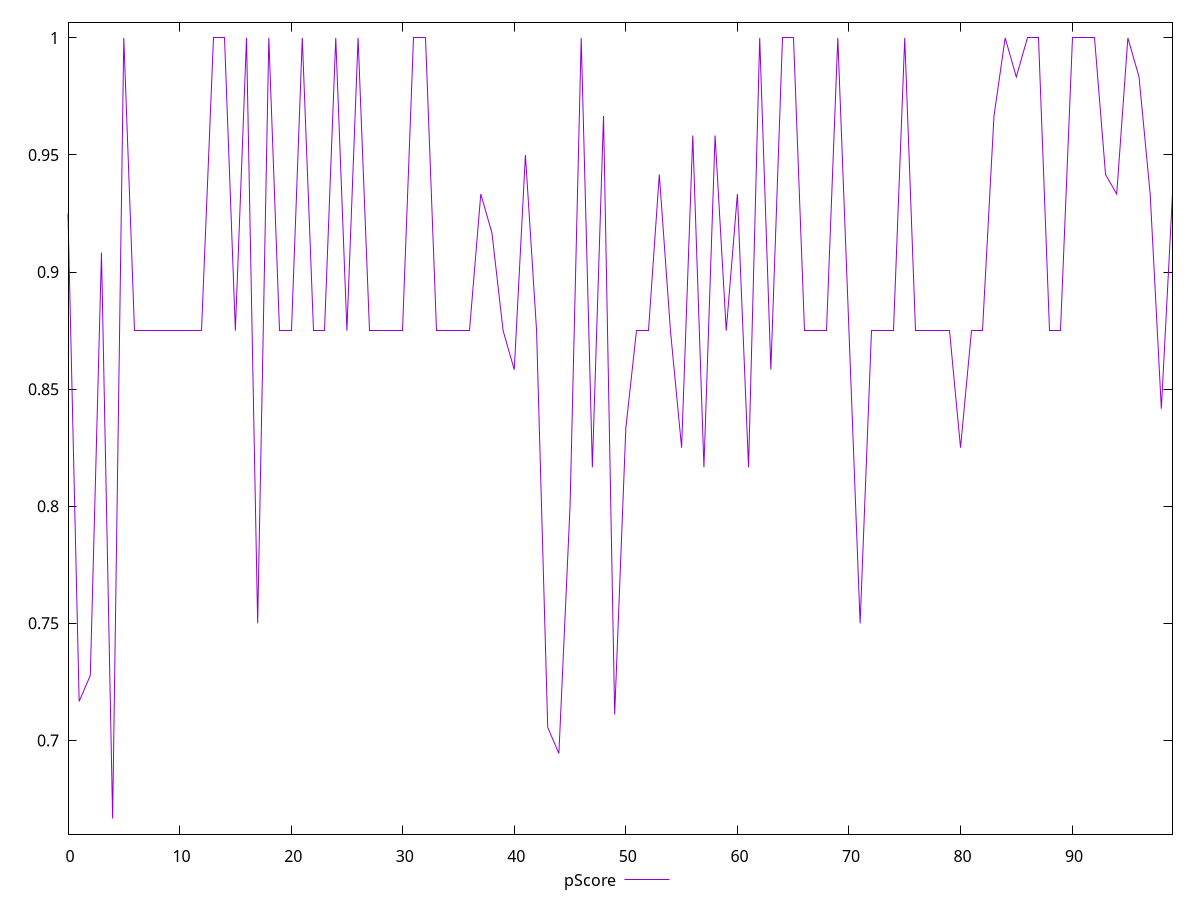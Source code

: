 reset

$pScore <<EOF
0 0.925
1 0.7166666666666667
2 0.7277777777777777
3 0.9083333333333333
4 0.6666666666666666
5 1
6 0.875
7 0.875
8 0.875
9 0.875
10 0.875
11 0.875
12 0.875
13 1
14 1
15 0.875
16 1
17 0.75
18 1
19 0.875
20 0.875
21 1
22 0.875
23 0.875
24 1
25 0.875
26 1
27 0.875
28 0.875
29 0.875
30 0.875
31 1
32 1
33 0.875
34 0.875
35 0.875
36 0.875
37 0.9333333333333333
38 0.9166666666666666
39 0.875
40 0.8583333333333334
41 0.95
42 0.875
43 0.7055555555555556
44 0.6944444444444444
45 0.8
46 1
47 0.8166666666666667
48 0.9666666666666667
49 0.7111111111111111
50 0.8333333333333333
51 0.875
52 0.875
53 0.9416666666666667
54 0.875
55 0.825
56 0.9583333333333334
57 0.8166666666666667
58 0.9583333333333334
59 0.875
60 0.9333333333333333
61 0.8166666666666667
62 1
63 0.8583333333333334
64 1
65 1
66 0.875
67 0.875
68 0.875
69 1
70 0.875
71 0.75
72 0.875
73 0.875
74 0.875
75 1
76 0.875
77 0.875
78 0.875
79 0.875
80 0.825
81 0.875
82 0.875
83 0.9666666666666667
84 1
85 0.9833333333333333
86 1
87 1
88 0.875
89 0.875
90 1
91 1
92 1
93 0.9416666666666667
94 0.9333333333333333
95 1
96 0.9833333333333333
97 0.9333333333333333
98 0.8416666666666667
99 0.9333333333333333
EOF

set key outside below
set xrange [0:99]
set yrange [0.6599999999999999:1.0066666666666666]
set trange [0.6599999999999999:1.0066666666666666]
set terminal svg size 640, 500 enhanced background rgb 'white'
set output "reprap/unused-css-rules/samples/pages+cached+noexternal+nomedia+nocss+nojs/pScore/values.svg"

plot $pScore title "pScore" with line

reset
